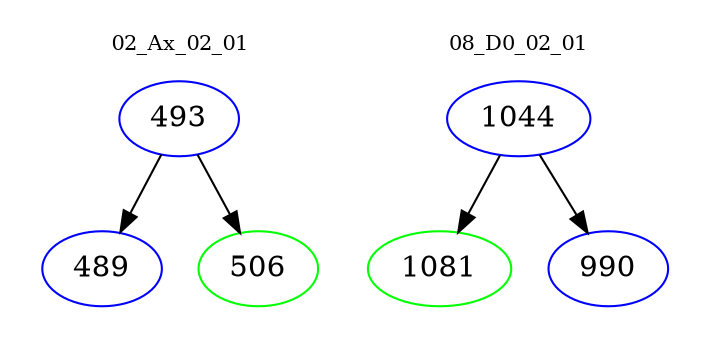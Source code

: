 digraph{
subgraph cluster_0 {
color = white
label = "02_Ax_02_01";
fontsize=10;
T0_493 [label="493", color="blue"]
T0_493 -> T0_489 [color="black"]
T0_489 [label="489", color="blue"]
T0_493 -> T0_506 [color="black"]
T0_506 [label="506", color="green"]
}
subgraph cluster_1 {
color = white
label = "08_D0_02_01";
fontsize=10;
T1_1044 [label="1044", color="blue"]
T1_1044 -> T1_1081 [color="black"]
T1_1081 [label="1081", color="green"]
T1_1044 -> T1_990 [color="black"]
T1_990 [label="990", color="blue"]
}
}
